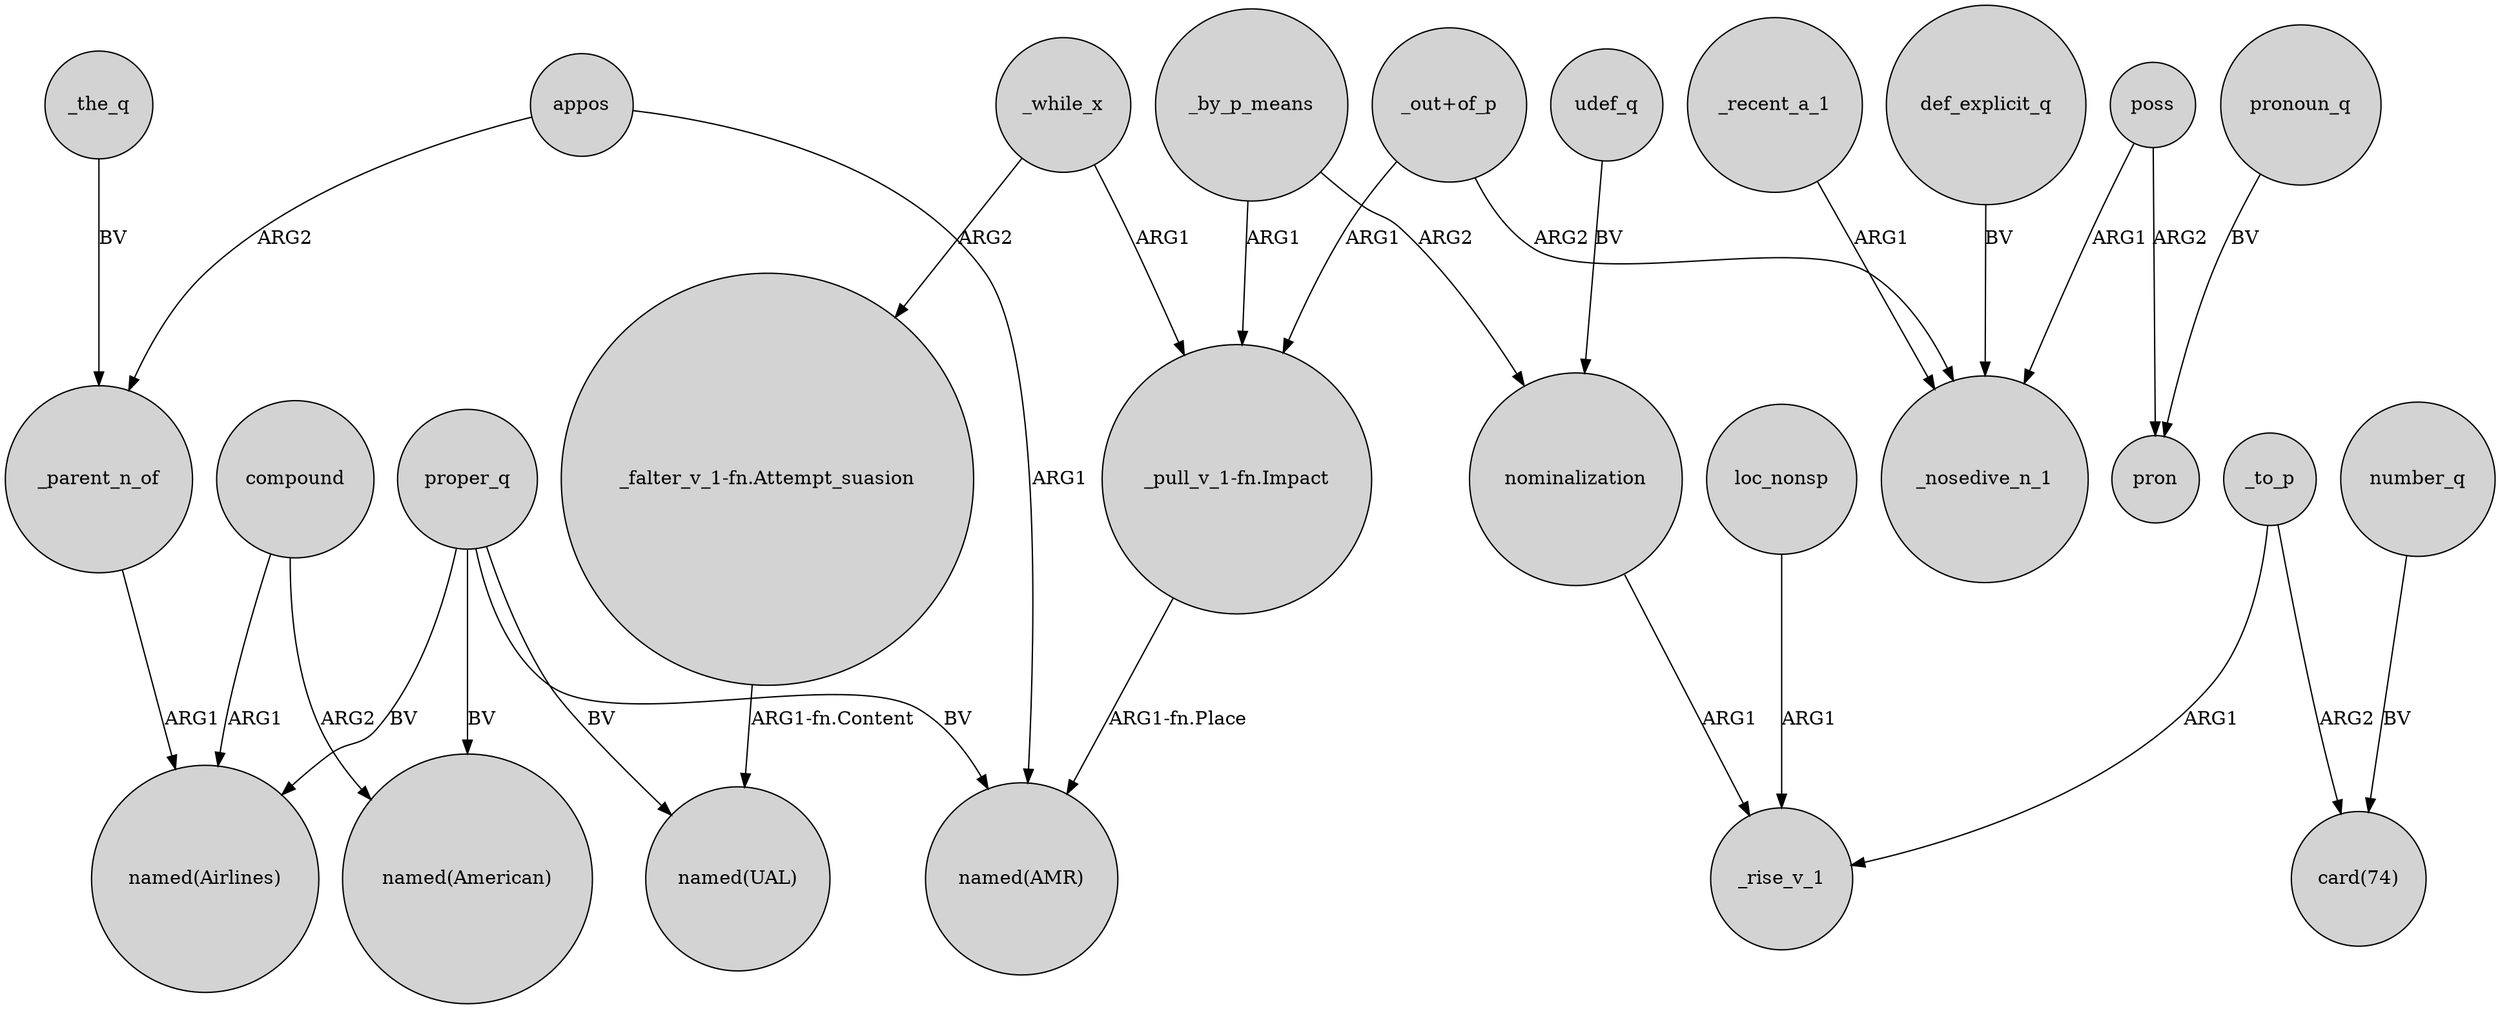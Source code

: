 digraph {
	node [shape=circle style=filled]
	_parent_n_of -> "named(Airlines)" [label=ARG1]
	compound -> "named(Airlines)" [label=ARG1]
	_while_x -> "_falter_v_1-fn.Attempt_suasion" [label=ARG2]
	_the_q -> _parent_n_of [label=BV]
	udef_q -> nominalization [label=BV]
	_to_p -> "card(74)" [label=ARG2]
	"_falter_v_1-fn.Attempt_suasion" -> "named(UAL)" [label="ARG1-fn.Content"]
	"_out+of_p" -> "_pull_v_1-fn.Impact" [label=ARG1]
	proper_q -> "named(Airlines)" [label=BV]
	appos -> "named(AMR)" [label=ARG1]
	_recent_a_1 -> _nosedive_n_1 [label=ARG1]
	proper_q -> "named(UAL)" [label=BV]
	pronoun_q -> pron [label=BV]
	_to_p -> _rise_v_1 [label=ARG1]
	def_explicit_q -> _nosedive_n_1 [label=BV]
	appos -> _parent_n_of [label=ARG2]
	poss -> pron [label=ARG2]
	_while_x -> "_pull_v_1-fn.Impact" [label=ARG1]
	_by_p_means -> nominalization [label=ARG2]
	number_q -> "card(74)" [label=BV]
	"_out+of_p" -> _nosedive_n_1 [label=ARG2]
	proper_q -> "named(AMR)" [label=BV]
	compound -> "named(American)" [label=ARG2]
	"_pull_v_1-fn.Impact" -> "named(AMR)" [label="ARG1-fn.Place"]
	_by_p_means -> "_pull_v_1-fn.Impact" [label=ARG1]
	proper_q -> "named(American)" [label=BV]
	poss -> _nosedive_n_1 [label=ARG1]
	loc_nonsp -> _rise_v_1 [label=ARG1]
	nominalization -> _rise_v_1 [label=ARG1]
}

